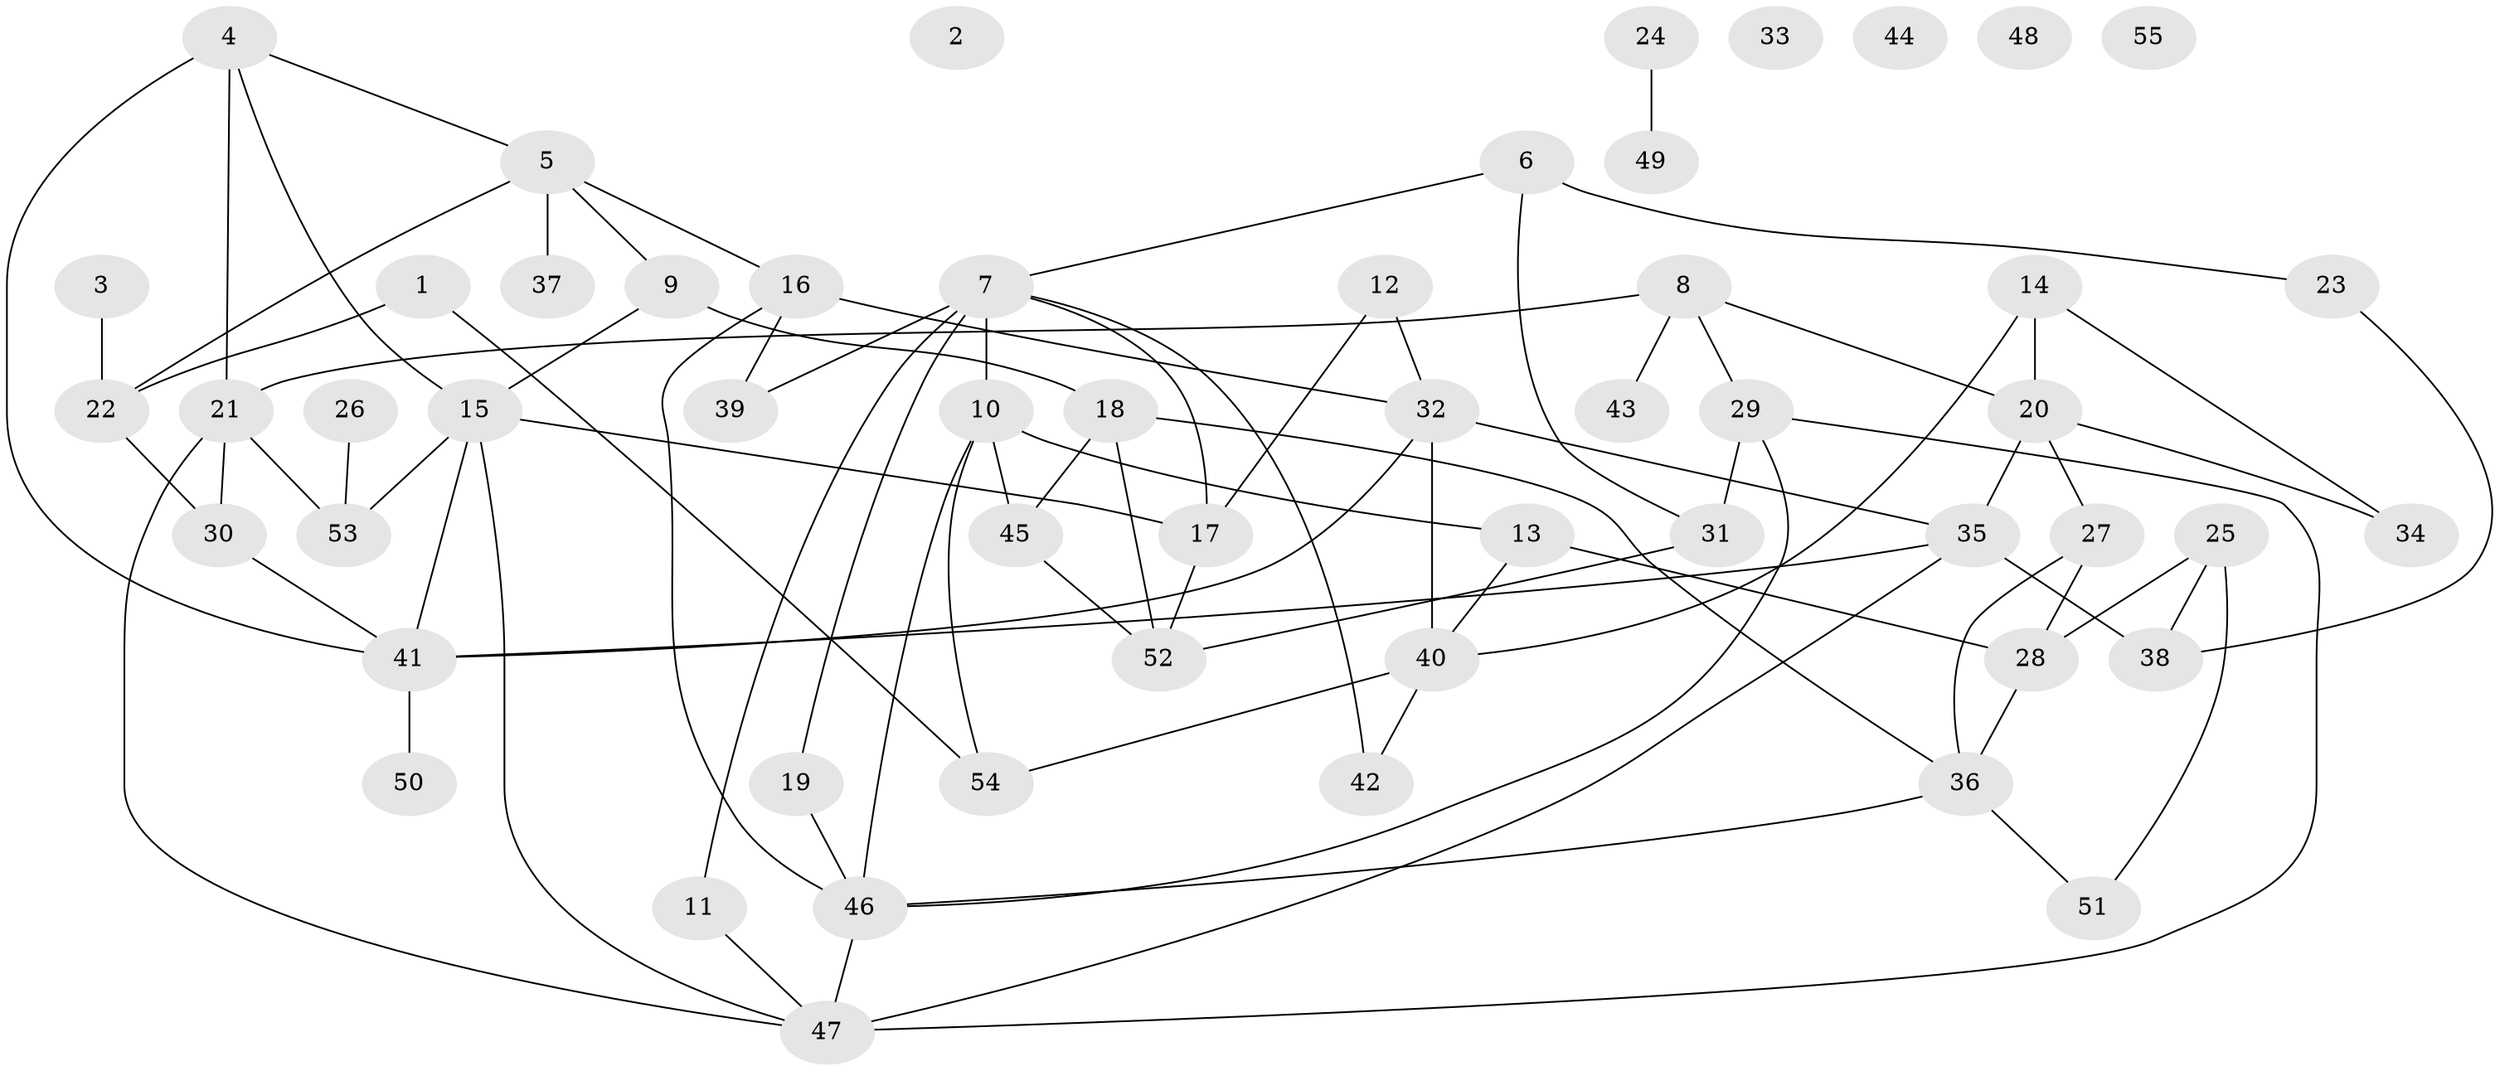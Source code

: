 // Generated by graph-tools (version 1.1) at 2025/13/03/09/25 04:13:05]
// undirected, 55 vertices, 84 edges
graph export_dot {
graph [start="1"]
  node [color=gray90,style=filled];
  1;
  2;
  3;
  4;
  5;
  6;
  7;
  8;
  9;
  10;
  11;
  12;
  13;
  14;
  15;
  16;
  17;
  18;
  19;
  20;
  21;
  22;
  23;
  24;
  25;
  26;
  27;
  28;
  29;
  30;
  31;
  32;
  33;
  34;
  35;
  36;
  37;
  38;
  39;
  40;
  41;
  42;
  43;
  44;
  45;
  46;
  47;
  48;
  49;
  50;
  51;
  52;
  53;
  54;
  55;
  1 -- 22;
  1 -- 54;
  3 -- 22;
  4 -- 5;
  4 -- 15;
  4 -- 21;
  4 -- 41;
  5 -- 9;
  5 -- 16;
  5 -- 22;
  5 -- 37;
  6 -- 7;
  6 -- 23;
  6 -- 31;
  7 -- 10;
  7 -- 11;
  7 -- 17;
  7 -- 19;
  7 -- 39;
  7 -- 42;
  8 -- 20;
  8 -- 21;
  8 -- 29;
  8 -- 43;
  9 -- 15;
  9 -- 18;
  10 -- 13;
  10 -- 45;
  10 -- 46;
  10 -- 54;
  11 -- 47;
  12 -- 17;
  12 -- 32;
  13 -- 28;
  13 -- 40;
  14 -- 20;
  14 -- 34;
  14 -- 40;
  15 -- 17;
  15 -- 41;
  15 -- 47;
  15 -- 53;
  16 -- 32;
  16 -- 39;
  16 -- 46;
  17 -- 52;
  18 -- 36;
  18 -- 45;
  18 -- 52;
  19 -- 46;
  20 -- 27;
  20 -- 34;
  20 -- 35;
  21 -- 30;
  21 -- 47;
  21 -- 53;
  22 -- 30;
  23 -- 38;
  24 -- 49;
  25 -- 28;
  25 -- 38;
  25 -- 51;
  26 -- 53;
  27 -- 28;
  27 -- 36;
  28 -- 36;
  29 -- 31;
  29 -- 46;
  29 -- 47;
  30 -- 41;
  31 -- 52;
  32 -- 35;
  32 -- 40;
  32 -- 41;
  35 -- 38;
  35 -- 41;
  35 -- 47;
  36 -- 46;
  36 -- 51;
  40 -- 42;
  40 -- 54;
  41 -- 50;
  45 -- 52;
  46 -- 47;
}
